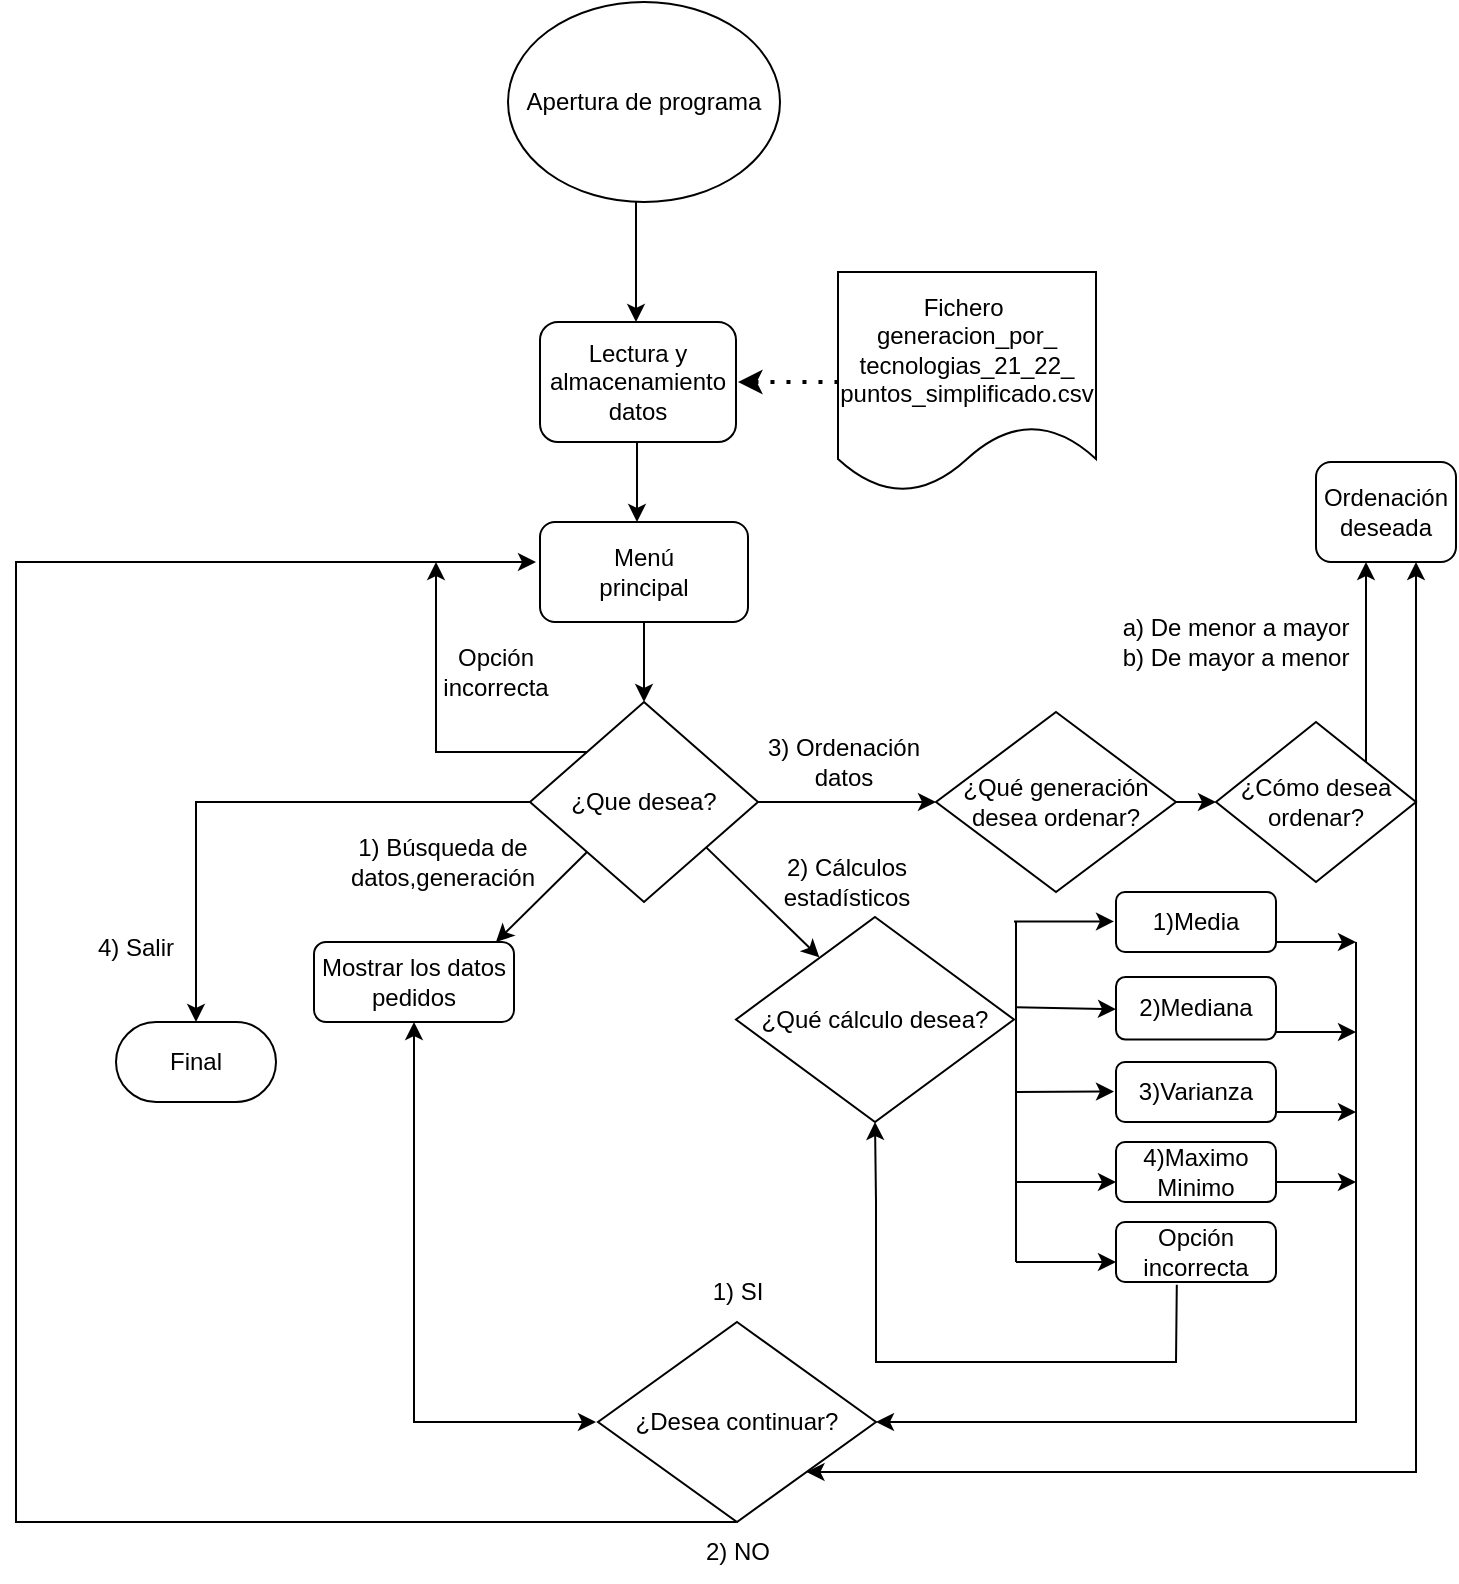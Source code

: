 <mxfile version="21.5.0" type="device">
  <diagram id="C5RBs43oDa-KdzZeNtuy" name="Page-1">
    <mxGraphModel dx="1221" dy="629" grid="1" gridSize="10" guides="1" tooltips="1" connect="1" arrows="1" fold="1" page="1" pageScale="1" pageWidth="827" pageHeight="1169" math="0" shadow="0">
      <root>
        <mxCell id="WIyWlLk6GJQsqaUBKTNV-0" />
        <mxCell id="WIyWlLk6GJQsqaUBKTNV-1" parent="WIyWlLk6GJQsqaUBKTNV-0" />
        <mxCell id="LwWZkDkLT1T3cjZPzuyB-2" value="" style="edgeStyle=orthogonalEdgeStyle;rounded=0;orthogonalLoop=1;jettySize=auto;html=1;" parent="WIyWlLk6GJQsqaUBKTNV-1" source="WIyWlLk6GJQsqaUBKTNV-3" target="LwWZkDkLT1T3cjZPzuyB-1" edge="1">
          <mxGeometry relative="1" as="geometry" />
        </mxCell>
        <mxCell id="WIyWlLk6GJQsqaUBKTNV-3" value="Menú&lt;br&gt;principal" style="rounded=1;whiteSpace=wrap;html=1;fontSize=12;glass=0;strokeWidth=1;shadow=0;" parent="WIyWlLk6GJQsqaUBKTNV-1" vertex="1">
          <mxGeometry x="362" y="290" width="104" height="50" as="geometry" />
        </mxCell>
        <mxCell id="LwWZkDkLT1T3cjZPzuyB-0" value="Apertura de programa" style="ellipse;whiteSpace=wrap;html=1;" parent="WIyWlLk6GJQsqaUBKTNV-1" vertex="1">
          <mxGeometry x="346" y="30" width="136" height="100" as="geometry" />
        </mxCell>
        <mxCell id="LwWZkDkLT1T3cjZPzuyB-1" value="¿Que desea?" style="rhombus;whiteSpace=wrap;html=1;" parent="WIyWlLk6GJQsqaUBKTNV-1" vertex="1">
          <mxGeometry x="357" y="380" width="114" height="100" as="geometry" />
        </mxCell>
        <mxCell id="LwWZkDkLT1T3cjZPzuyB-3" value="" style="endArrow=classic;html=1;rounded=0;exitX=0;exitY=1;exitDx=0;exitDy=0;" parent="WIyWlLk6GJQsqaUBKTNV-1" source="LwWZkDkLT1T3cjZPzuyB-1" edge="1">
          <mxGeometry width="50" height="50" relative="1" as="geometry">
            <mxPoint x="390" y="450" as="sourcePoint" />
            <mxPoint x="340" y="500" as="targetPoint" />
            <Array as="points" />
          </mxGeometry>
        </mxCell>
        <mxCell id="LwWZkDkLT1T3cjZPzuyB-4" value="1) Búsqueda de datos,generación" style="text;html=1;strokeColor=none;fillColor=none;align=center;verticalAlign=middle;whiteSpace=wrap;rounded=0;" parent="WIyWlLk6GJQsqaUBKTNV-1" vertex="1">
          <mxGeometry x="265" y="420" width="97" height="80" as="geometry" />
        </mxCell>
        <mxCell id="LwWZkDkLT1T3cjZPzuyB-5" value="" style="endArrow=classic;html=1;rounded=0;exitX=0.774;exitY=0.728;exitDx=0;exitDy=0;exitPerimeter=0;entryX=0.3;entryY=0.197;entryDx=0;entryDy=0;entryPerimeter=0;" parent="WIyWlLk6GJQsqaUBKTNV-1" source="LwWZkDkLT1T3cjZPzuyB-1" target="LwWZkDkLT1T3cjZPzuyB-17" edge="1">
          <mxGeometry width="50" height="50" relative="1" as="geometry">
            <mxPoint x="442" y="450" as="sourcePoint" />
            <mxPoint x="490" y="500" as="targetPoint" />
            <Array as="points" />
          </mxGeometry>
        </mxCell>
        <mxCell id="LwWZkDkLT1T3cjZPzuyB-6" value="2) Cálculos estadísticos" style="text;html=1;strokeColor=none;fillColor=none;align=center;verticalAlign=middle;whiteSpace=wrap;rounded=0;" parent="WIyWlLk6GJQsqaUBKTNV-1" vertex="1">
          <mxGeometry x="471" y="452.5" width="89" height="35" as="geometry" />
        </mxCell>
        <mxCell id="LwWZkDkLT1T3cjZPzuyB-7" value="" style="endArrow=classic;html=1;rounded=0;exitX=0;exitY=0.5;exitDx=0;exitDy=0;" parent="WIyWlLk6GJQsqaUBKTNV-1" source="LwWZkDkLT1T3cjZPzuyB-1" edge="1">
          <mxGeometry width="50" height="50" relative="1" as="geometry">
            <mxPoint x="341.25" y="420" as="sourcePoint" />
            <mxPoint x="190" y="540" as="targetPoint" />
            <Array as="points">
              <mxPoint x="190" y="430" />
            </Array>
          </mxGeometry>
        </mxCell>
        <mxCell id="LwWZkDkLT1T3cjZPzuyB-11" value="Final" style="rounded=1;whiteSpace=wrap;html=1;arcSize=50;" parent="WIyWlLk6GJQsqaUBKTNV-1" vertex="1">
          <mxGeometry x="150" y="540" width="80" height="40" as="geometry" />
        </mxCell>
        <mxCell id="LwWZkDkLT1T3cjZPzuyB-12" value="4) Salir" style="text;html=1;strokeColor=none;fillColor=none;align=center;verticalAlign=middle;whiteSpace=wrap;rounded=0;" parent="WIyWlLk6GJQsqaUBKTNV-1" vertex="1">
          <mxGeometry x="130" y="487.5" width="60" height="30" as="geometry" />
        </mxCell>
        <mxCell id="LwWZkDkLT1T3cjZPzuyB-15" value="Mostrar los datos pedidos" style="rounded=1;whiteSpace=wrap;html=1;" parent="WIyWlLk6GJQsqaUBKTNV-1" vertex="1">
          <mxGeometry x="249" y="500" width="100" height="40" as="geometry" />
        </mxCell>
        <mxCell id="LwWZkDkLT1T3cjZPzuyB-16" value="Fichero&amp;nbsp;&lt;br&gt;generacion_por_&lt;br&gt;tecnologias_21_22_&lt;br&gt;puntos_simplificado.csv" style="shape=document;whiteSpace=wrap;html=1;boundedLbl=1;" parent="WIyWlLk6GJQsqaUBKTNV-1" vertex="1">
          <mxGeometry x="511" y="165" width="129" height="110" as="geometry" />
        </mxCell>
        <mxCell id="LwWZkDkLT1T3cjZPzuyB-17" value="¿Qué cálculo desea?" style="rhombus;whiteSpace=wrap;html=1;" parent="WIyWlLk6GJQsqaUBKTNV-1" vertex="1">
          <mxGeometry x="460" y="487.5" width="139" height="102.5" as="geometry" />
        </mxCell>
        <mxCell id="LwWZkDkLT1T3cjZPzuyB-22" value="" style="endArrow=classic;html=1;rounded=0;exitX=0.5;exitY=1;exitDx=0;exitDy=0;startArrow=classic;startFill=1;" parent="WIyWlLk6GJQsqaUBKTNV-1" source="LwWZkDkLT1T3cjZPzuyB-15" edge="1">
          <mxGeometry width="50" height="50" relative="1" as="geometry">
            <mxPoint x="249" y="590" as="sourcePoint" />
            <mxPoint x="390" y="740" as="targetPoint" />
            <Array as="points">
              <mxPoint x="299" y="740" />
              <mxPoint x="350" y="740" />
            </Array>
          </mxGeometry>
        </mxCell>
        <mxCell id="LwWZkDkLT1T3cjZPzuyB-24" value="¿Desea continuar?" style="rhombus;whiteSpace=wrap;html=1;" parent="WIyWlLk6GJQsqaUBKTNV-1" vertex="1">
          <mxGeometry x="391" y="690" width="139" height="100" as="geometry" />
        </mxCell>
        <mxCell id="LwWZkDkLT1T3cjZPzuyB-26" value="" style="endArrow=classic;html=1;rounded=0;" parent="WIyWlLk6GJQsqaUBKTNV-1" edge="1">
          <mxGeometry width="50" height="50" relative="1" as="geometry">
            <mxPoint x="460" y="790" as="sourcePoint" />
            <mxPoint x="360" y="310" as="targetPoint" />
            <Array as="points">
              <mxPoint x="100" y="790" />
              <mxPoint x="100" y="310" />
            </Array>
          </mxGeometry>
        </mxCell>
        <mxCell id="LwWZkDkLT1T3cjZPzuyB-27" value="2) NO" style="text;html=1;strokeColor=none;fillColor=none;align=center;verticalAlign=middle;whiteSpace=wrap;rounded=0;" parent="WIyWlLk6GJQsqaUBKTNV-1" vertex="1">
          <mxGeometry x="430.5" y="790" width="60" height="30" as="geometry" />
        </mxCell>
        <mxCell id="LwWZkDkLT1T3cjZPzuyB-28" value="1) SI" style="text;html=1;strokeColor=none;fillColor=none;align=center;verticalAlign=middle;whiteSpace=wrap;rounded=0;" parent="WIyWlLk6GJQsqaUBKTNV-1" vertex="1">
          <mxGeometry x="430.5" y="660" width="60" height="30" as="geometry" />
        </mxCell>
        <mxCell id="LwWZkDkLT1T3cjZPzuyB-29" value="" style="endArrow=classic;html=1;rounded=0;" parent="WIyWlLk6GJQsqaUBKTNV-1" edge="1">
          <mxGeometry width="50" height="50" relative="1" as="geometry">
            <mxPoint x="471" y="430" as="sourcePoint" />
            <mxPoint x="560" y="430" as="targetPoint" />
          </mxGeometry>
        </mxCell>
        <mxCell id="LwWZkDkLT1T3cjZPzuyB-31" value="3) Ordenación datos" style="text;html=1;strokeColor=none;fillColor=none;align=center;verticalAlign=middle;whiteSpace=wrap;rounded=0;" parent="WIyWlLk6GJQsqaUBKTNV-1" vertex="1">
          <mxGeometry x="460" y="390" width="108" height="40" as="geometry" />
        </mxCell>
        <mxCell id="LwWZkDkLT1T3cjZPzuyB-32" value="¿Qué generación desea ordenar?" style="rhombus;whiteSpace=wrap;html=1;" parent="WIyWlLk6GJQsqaUBKTNV-1" vertex="1">
          <mxGeometry x="560" y="385" width="120" height="90" as="geometry" />
        </mxCell>
        <mxCell id="LwWZkDkLT1T3cjZPzuyB-33" value="Ordenación deseada" style="rounded=1;whiteSpace=wrap;html=1;" parent="WIyWlLk6GJQsqaUBKTNV-1" vertex="1">
          <mxGeometry x="750" y="260" width="70" height="50" as="geometry" />
        </mxCell>
        <mxCell id="LwWZkDkLT1T3cjZPzuyB-34" value="" style="endArrow=classic;html=1;rounded=0;entryX=0;entryY=0.5;entryDx=0;entryDy=0;" parent="WIyWlLk6GJQsqaUBKTNV-1" target="LwWZkDkLT1T3cjZPzuyB-35" edge="1">
          <mxGeometry width="50" height="50" relative="1" as="geometry">
            <mxPoint x="680" y="430" as="sourcePoint" />
            <mxPoint x="700" y="410" as="targetPoint" />
          </mxGeometry>
        </mxCell>
        <mxCell id="LwWZkDkLT1T3cjZPzuyB-35" value="¿Cómo desea ordenar?" style="rhombus;whiteSpace=wrap;html=1;" parent="WIyWlLk6GJQsqaUBKTNV-1" vertex="1">
          <mxGeometry x="700" y="390" width="100" height="80" as="geometry" />
        </mxCell>
        <mxCell id="LwWZkDkLT1T3cjZPzuyB-36" value="" style="endArrow=classic;html=1;rounded=0;exitX=1;exitY=0;exitDx=0;exitDy=0;" parent="WIyWlLk6GJQsqaUBKTNV-1" source="LwWZkDkLT1T3cjZPzuyB-35" edge="1">
          <mxGeometry width="50" height="50" relative="1" as="geometry">
            <mxPoint x="770" y="410" as="sourcePoint" />
            <mxPoint x="775" y="310" as="targetPoint" />
          </mxGeometry>
        </mxCell>
        <mxCell id="LwWZkDkLT1T3cjZPzuyB-37" value="a) De menor a mayor&lt;br&gt;b) De mayor a menor" style="text;html=1;strokeColor=none;fillColor=none;align=center;verticalAlign=middle;whiteSpace=wrap;rounded=0;" parent="WIyWlLk6GJQsqaUBKTNV-1" vertex="1">
          <mxGeometry x="640" y="330" width="140" height="40" as="geometry" />
        </mxCell>
        <mxCell id="LwWZkDkLT1T3cjZPzuyB-39" value="" style="endArrow=classic;startArrow=classic;html=1;rounded=0;exitX=1;exitY=1;exitDx=0;exitDy=0;" parent="WIyWlLk6GJQsqaUBKTNV-1" source="LwWZkDkLT1T3cjZPzuyB-24" edge="1">
          <mxGeometry width="50" height="50" relative="1" as="geometry">
            <mxPoint x="800" y="800" as="sourcePoint" />
            <mxPoint x="800" y="310" as="targetPoint" />
            <Array as="points">
              <mxPoint x="800" y="765" />
            </Array>
          </mxGeometry>
        </mxCell>
        <mxCell id="LwWZkDkLT1T3cjZPzuyB-40" value="" style="endArrow=classic;html=1;rounded=0;" parent="WIyWlLk6GJQsqaUBKTNV-1" edge="1">
          <mxGeometry width="50" height="50" relative="1" as="geometry">
            <mxPoint x="410" y="130" as="sourcePoint" />
            <mxPoint x="410" y="190" as="targetPoint" />
            <Array as="points">
              <mxPoint x="410" y="130" />
            </Array>
          </mxGeometry>
        </mxCell>
        <mxCell id="LwWZkDkLT1T3cjZPzuyB-41" value="Lectura y almacenamiento datos" style="rounded=1;whiteSpace=wrap;html=1;" parent="WIyWlLk6GJQsqaUBKTNV-1" vertex="1">
          <mxGeometry x="362" y="190" width="98" height="60" as="geometry" />
        </mxCell>
        <mxCell id="LwWZkDkLT1T3cjZPzuyB-44" value="" style="endArrow=none;dashed=1;html=1;dashPattern=1 3;strokeWidth=2;rounded=0;entryX=0;entryY=0.5;entryDx=0;entryDy=0;startArrow=classic;startFill=1;" parent="WIyWlLk6GJQsqaUBKTNV-1" target="LwWZkDkLT1T3cjZPzuyB-16" edge="1">
          <mxGeometry width="50" height="50" relative="1" as="geometry">
            <mxPoint x="461" y="220" as="sourcePoint" />
            <mxPoint x="511" y="170" as="targetPoint" />
          </mxGeometry>
        </mxCell>
        <mxCell id="LwWZkDkLT1T3cjZPzuyB-45" value="" style="endArrow=classic;html=1;rounded=0;entryX=0.5;entryY=0;entryDx=0;entryDy=0;" parent="WIyWlLk6GJQsqaUBKTNV-1" edge="1">
          <mxGeometry width="50" height="50" relative="1" as="geometry">
            <mxPoint x="410.5" y="250" as="sourcePoint" />
            <mxPoint x="410.5" y="290" as="targetPoint" />
          </mxGeometry>
        </mxCell>
        <mxCell id="zeBHEwBc_RIchn1hLwX_-0" value="" style="endArrow=classic;html=1;rounded=0;exitX=0;exitY=0;exitDx=0;exitDy=0;" edge="1" parent="WIyWlLk6GJQsqaUBKTNV-1" source="LwWZkDkLT1T3cjZPzuyB-1">
          <mxGeometry width="50" height="50" relative="1" as="geometry">
            <mxPoint x="288.5" y="400" as="sourcePoint" />
            <mxPoint x="310" y="310" as="targetPoint" />
            <Array as="points">
              <mxPoint x="310" y="405" />
            </Array>
          </mxGeometry>
        </mxCell>
        <mxCell id="zeBHEwBc_RIchn1hLwX_-4" value="Opción incorrecta" style="text;html=1;strokeColor=none;fillColor=none;align=center;verticalAlign=middle;whiteSpace=wrap;rounded=0;" vertex="1" parent="WIyWlLk6GJQsqaUBKTNV-1">
          <mxGeometry x="310" y="350" width="60" height="30" as="geometry" />
        </mxCell>
        <mxCell id="zeBHEwBc_RIchn1hLwX_-5" value="1)Media" style="rounded=1;whiteSpace=wrap;html=1;" vertex="1" parent="WIyWlLk6GJQsqaUBKTNV-1">
          <mxGeometry x="650" y="475" width="80" height="30" as="geometry" />
        </mxCell>
        <mxCell id="zeBHEwBc_RIchn1hLwX_-6" value="2)Mediana" style="rounded=1;whiteSpace=wrap;html=1;" vertex="1" parent="WIyWlLk6GJQsqaUBKTNV-1">
          <mxGeometry x="650" y="517.5" width="80" height="31.25" as="geometry" />
        </mxCell>
        <mxCell id="zeBHEwBc_RIchn1hLwX_-7" value="3)Varianza" style="rounded=1;whiteSpace=wrap;html=1;" vertex="1" parent="WIyWlLk6GJQsqaUBKTNV-1">
          <mxGeometry x="650" y="560" width="80" height="30" as="geometry" />
        </mxCell>
        <mxCell id="zeBHEwBc_RIchn1hLwX_-8" value="4)Maximo Minimo" style="rounded=1;whiteSpace=wrap;html=1;" vertex="1" parent="WIyWlLk6GJQsqaUBKTNV-1">
          <mxGeometry x="650" y="600" width="80" height="30" as="geometry" />
        </mxCell>
        <mxCell id="zeBHEwBc_RIchn1hLwX_-9" value="Opción incorrecta" style="rounded=1;whiteSpace=wrap;html=1;" vertex="1" parent="WIyWlLk6GJQsqaUBKTNV-1">
          <mxGeometry x="650" y="640" width="80" height="30" as="geometry" />
        </mxCell>
        <mxCell id="zeBHEwBc_RIchn1hLwX_-13" value="" style="endArrow=none;html=1;rounded=0;" edge="1" parent="WIyWlLk6GJQsqaUBKTNV-1">
          <mxGeometry width="50" height="50" relative="1" as="geometry">
            <mxPoint x="600" y="660" as="sourcePoint" />
            <mxPoint x="600" y="490" as="targetPoint" />
            <Array as="points">
              <mxPoint x="600" y="538.75" />
            </Array>
          </mxGeometry>
        </mxCell>
        <mxCell id="zeBHEwBc_RIchn1hLwX_-14" value="" style="endArrow=classic;html=1;rounded=0;entryX=0;entryY=0.5;entryDx=0;entryDy=0;" edge="1" parent="WIyWlLk6GJQsqaUBKTNV-1">
          <mxGeometry width="50" height="50" relative="1" as="geometry">
            <mxPoint x="599" y="489.71" as="sourcePoint" />
            <mxPoint x="649" y="489.71" as="targetPoint" />
          </mxGeometry>
        </mxCell>
        <mxCell id="zeBHEwBc_RIchn1hLwX_-15" value="" style="endArrow=classic;html=1;rounded=0;entryX=0;entryY=0.75;entryDx=0;entryDy=0;" edge="1" parent="WIyWlLk6GJQsqaUBKTNV-1">
          <mxGeometry width="50" height="50" relative="1" as="geometry">
            <mxPoint x="600" y="532.66" as="sourcePoint" />
            <mxPoint x="650" y="533.597" as="targetPoint" />
          </mxGeometry>
        </mxCell>
        <mxCell id="zeBHEwBc_RIchn1hLwX_-16" value="" style="endArrow=classic;html=1;rounded=0;entryX=0;entryY=0.75;entryDx=0;entryDy=0;" edge="1" parent="WIyWlLk6GJQsqaUBKTNV-1">
          <mxGeometry width="50" height="50" relative="1" as="geometry">
            <mxPoint x="600" y="575" as="sourcePoint" />
            <mxPoint x="649" y="574.75" as="targetPoint" />
          </mxGeometry>
        </mxCell>
        <mxCell id="zeBHEwBc_RIchn1hLwX_-18" value="" style="endArrow=classic;html=1;rounded=0;" edge="1" parent="WIyWlLk6GJQsqaUBKTNV-1">
          <mxGeometry width="50" height="50" relative="1" as="geometry">
            <mxPoint x="600" y="620" as="sourcePoint" />
            <mxPoint x="650" y="620" as="targetPoint" />
          </mxGeometry>
        </mxCell>
        <mxCell id="zeBHEwBc_RIchn1hLwX_-19" value="" style="endArrow=classic;html=1;rounded=0;entryX=0;entryY=1;entryDx=0;entryDy=0;" edge="1" parent="WIyWlLk6GJQsqaUBKTNV-1">
          <mxGeometry width="50" height="50" relative="1" as="geometry">
            <mxPoint x="600" y="660" as="sourcePoint" />
            <mxPoint x="650" y="660" as="targetPoint" />
          </mxGeometry>
        </mxCell>
        <mxCell id="zeBHEwBc_RIchn1hLwX_-20" value="" style="endArrow=classic;html=1;rounded=0;entryX=0.5;entryY=1;entryDx=0;entryDy=0;exitX=0.38;exitY=1.047;exitDx=0;exitDy=0;exitPerimeter=0;" edge="1" parent="WIyWlLk6GJQsqaUBKTNV-1" source="zeBHEwBc_RIchn1hLwX_-9" target="LwWZkDkLT1T3cjZPzuyB-17">
          <mxGeometry width="50" height="50" relative="1" as="geometry">
            <mxPoint x="681" y="680" as="sourcePoint" />
            <mxPoint x="550" y="600" as="targetPoint" />
            <Array as="points">
              <mxPoint x="680" y="710" />
              <mxPoint x="530" y="710" />
              <mxPoint x="530" y="630" />
            </Array>
          </mxGeometry>
        </mxCell>
        <mxCell id="zeBHEwBc_RIchn1hLwX_-21" value="" style="endArrow=classic;html=1;rounded=0;" edge="1" parent="WIyWlLk6GJQsqaUBKTNV-1">
          <mxGeometry width="50" height="50" relative="1" as="geometry">
            <mxPoint x="730" y="500" as="sourcePoint" />
            <mxPoint x="770" y="500" as="targetPoint" />
          </mxGeometry>
        </mxCell>
        <mxCell id="zeBHEwBc_RIchn1hLwX_-22" value="" style="endArrow=none;html=1;rounded=0;exitX=1;exitY=0.5;exitDx=0;exitDy=0;startArrow=classic;startFill=1;" edge="1" parent="WIyWlLk6GJQsqaUBKTNV-1" source="LwWZkDkLT1T3cjZPzuyB-24">
          <mxGeometry width="50" height="50" relative="1" as="geometry">
            <mxPoint x="540" y="730" as="sourcePoint" />
            <mxPoint x="770" y="500" as="targetPoint" />
            <Array as="points">
              <mxPoint x="580" y="740" />
              <mxPoint x="770" y="740" />
            </Array>
          </mxGeometry>
        </mxCell>
        <mxCell id="zeBHEwBc_RIchn1hLwX_-23" value="" style="endArrow=classic;html=1;rounded=0;" edge="1" parent="WIyWlLk6GJQsqaUBKTNV-1">
          <mxGeometry width="50" height="50" relative="1" as="geometry">
            <mxPoint x="730" y="545" as="sourcePoint" />
            <mxPoint x="770" y="545" as="targetPoint" />
          </mxGeometry>
        </mxCell>
        <mxCell id="zeBHEwBc_RIchn1hLwX_-24" value="" style="endArrow=classic;html=1;rounded=0;" edge="1" parent="WIyWlLk6GJQsqaUBKTNV-1">
          <mxGeometry width="50" height="50" relative="1" as="geometry">
            <mxPoint x="730" y="585" as="sourcePoint" />
            <mxPoint x="770" y="585" as="targetPoint" />
          </mxGeometry>
        </mxCell>
        <mxCell id="zeBHEwBc_RIchn1hLwX_-25" value="" style="endArrow=classic;html=1;rounded=0;" edge="1" parent="WIyWlLk6GJQsqaUBKTNV-1">
          <mxGeometry width="50" height="50" relative="1" as="geometry">
            <mxPoint x="730" y="620" as="sourcePoint" />
            <mxPoint x="770" y="620" as="targetPoint" />
          </mxGeometry>
        </mxCell>
      </root>
    </mxGraphModel>
  </diagram>
</mxfile>
